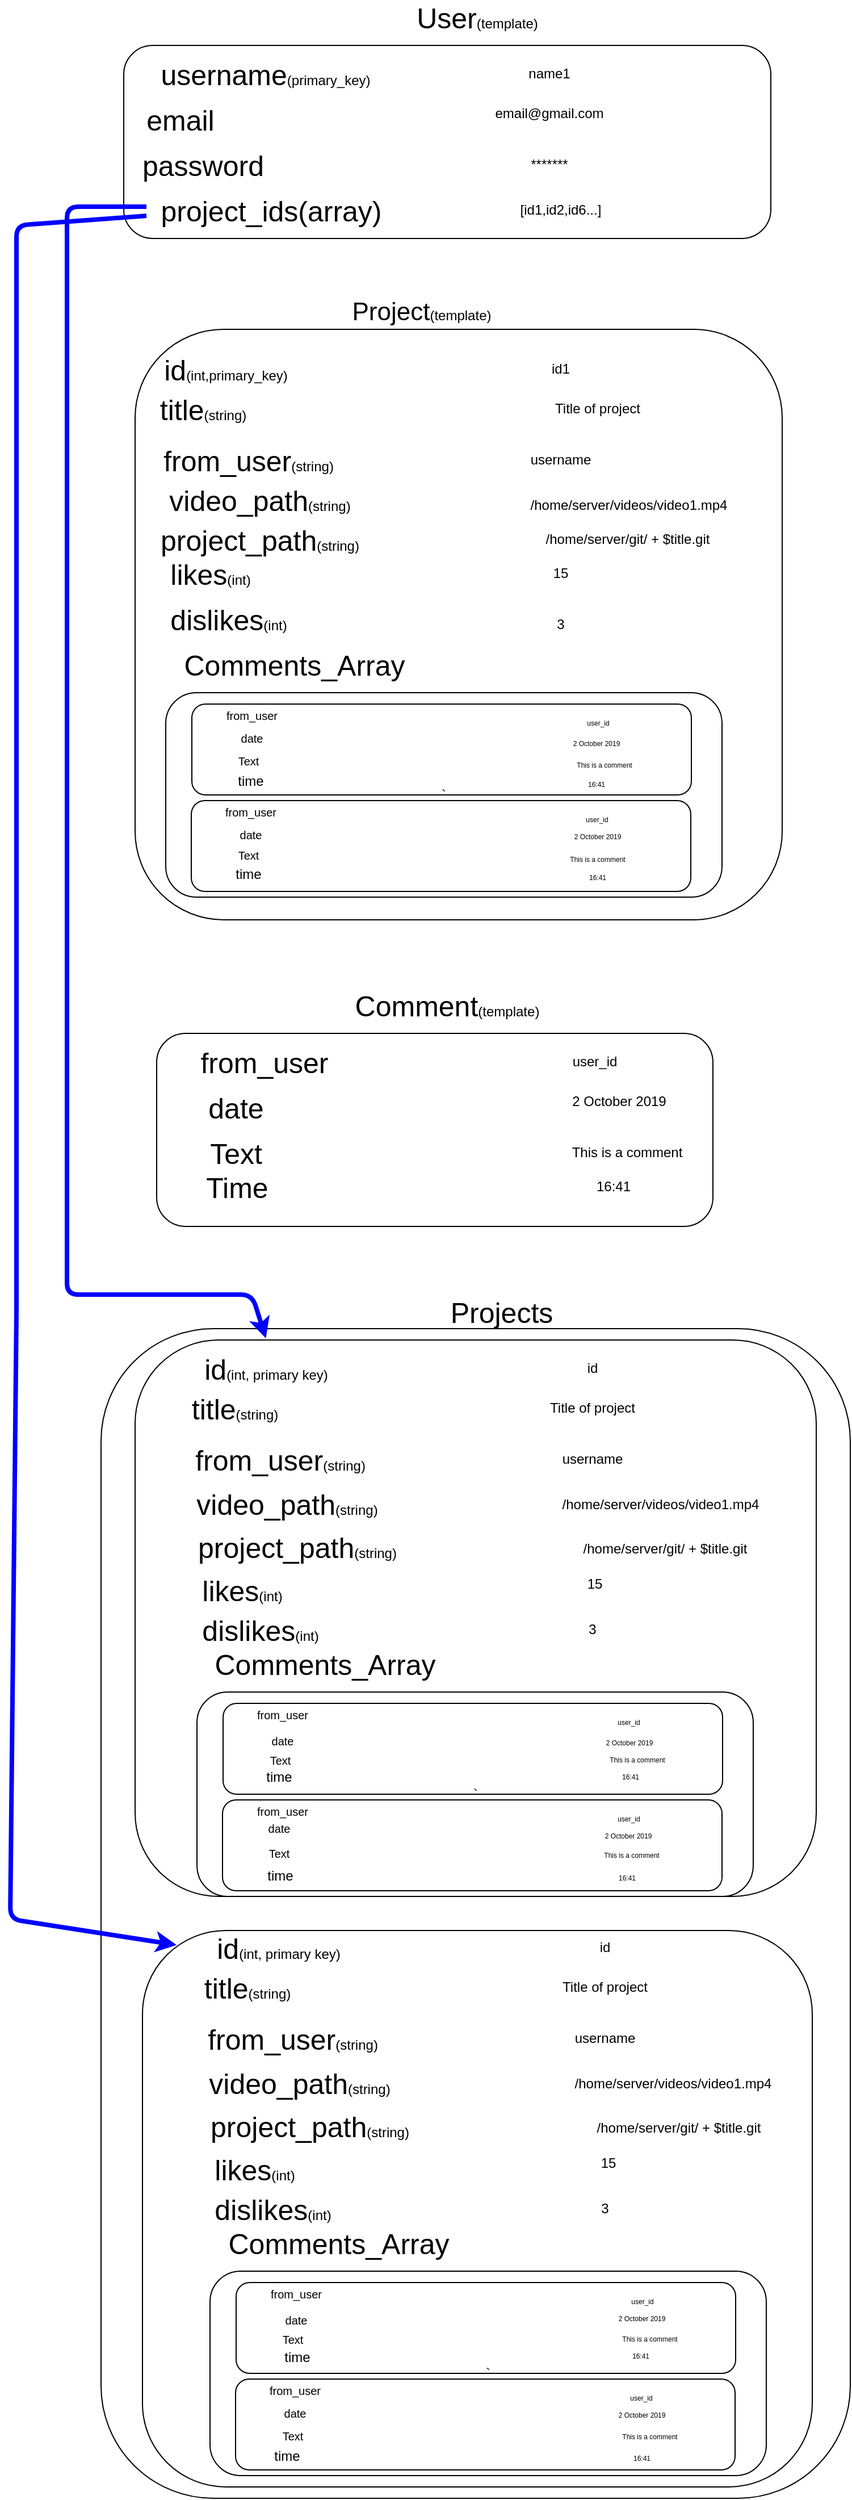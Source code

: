 <mxfile version="12.3.8" type="device" pages="1"><diagram id="bDGPlXlw2VGNP0Th6LXM" name="Page-1"><mxGraphModel dx="3220" dy="1287" grid="1" gridSize="10" guides="1" tooltips="1" connect="1" arrows="1" fold="1" page="1" pageScale="1" pageWidth="850" pageHeight="1100" math="0" shadow="0"><root><mxCell id="0"/><mxCell id="1" parent="0"/><mxCell id="iResX6bWfWfFYFpX5Amb-1" value="" style="rounded=1;whiteSpace=wrap;html=1;fillColor=none;" vertex="1" parent="1"><mxGeometry x="30" y="100" width="570" height="170" as="geometry"/></mxCell><mxCell id="iResX6bWfWfFYFpX5Amb-2" value="&lt;font style=&quot;font-size: 25px&quot;&gt;User&lt;/font&gt;(template)" style="text;html=1;strokeColor=none;fillColor=none;align=center;verticalAlign=middle;whiteSpace=wrap;rounded=0;" vertex="1" parent="1"><mxGeometry x="264" y="60" width="155" height="30" as="geometry"/></mxCell><mxCell id="iResX6bWfWfFYFpX5Amb-3" value="&lt;font style=&quot;font-size: 25px&quot;&gt;username&lt;/font&gt;(primary_key)" style="text;html=1;strokeColor=none;fillColor=none;align=center;verticalAlign=middle;whiteSpace=wrap;rounded=0;" vertex="1" parent="1"><mxGeometry x="50" y="110" width="210" height="30" as="geometry"/></mxCell><mxCell id="iResX6bWfWfFYFpX5Amb-4" value="&lt;font style=&quot;font-size: 25px&quot;&gt;email&lt;/font&gt;" style="text;html=1;strokeColor=none;fillColor=none;align=center;verticalAlign=middle;whiteSpace=wrap;rounded=0;" vertex="1" parent="1"><mxGeometry x="40" y="150" width="80" height="30" as="geometry"/></mxCell><mxCell id="iResX6bWfWfFYFpX5Amb-5" value="&lt;font style=&quot;font-size: 25px&quot;&gt;password&lt;/font&gt;" style="text;html=1;strokeColor=none;fillColor=none;align=center;verticalAlign=middle;whiteSpace=wrap;rounded=0;" vertex="1" parent="1"><mxGeometry x="40" y="190" width="120" height="30" as="geometry"/></mxCell><mxCell id="iResX6bWfWfFYFpX5Amb-7" value="name1" style="text;html=1;strokeColor=none;fillColor=none;align=center;verticalAlign=middle;whiteSpace=wrap;rounded=0;" vertex="1" parent="1"><mxGeometry x="365" y="110" width="80" height="30" as="geometry"/></mxCell><mxCell id="iResX6bWfWfFYFpX5Amb-8" value="email@gmail.com" style="text;html=1;strokeColor=none;fillColor=none;align=center;verticalAlign=middle;whiteSpace=wrap;rounded=0;" vertex="1" parent="1"><mxGeometry x="365" y="145" width="80" height="30" as="geometry"/></mxCell><mxCell id="iResX6bWfWfFYFpX5Amb-9" value="*******" style="text;html=1;strokeColor=none;fillColor=none;align=center;verticalAlign=middle;whiteSpace=wrap;rounded=0;" vertex="1" parent="1"><mxGeometry x="365" y="190" width="80" height="30" as="geometry"/></mxCell><mxCell id="iResX6bWfWfFYFpX5Amb-16" value="" style="rounded=1;whiteSpace=wrap;html=1;fillColor=none;" vertex="1" parent="1"><mxGeometry x="40" y="350" width="570" height="520" as="geometry"/></mxCell><mxCell id="iResX6bWfWfFYFpX5Amb-17" value="&lt;div&gt;&lt;font style=&quot;font-size: 22px&quot;&gt;&lt;font style=&quot;font-size: 22px&quot;&gt;Project&lt;/font&gt;&lt;/font&gt;(template)&lt;/div&gt;" style="text;html=1;strokeColor=none;fillColor=none;align=center;verticalAlign=middle;whiteSpace=wrap;rounded=0;" vertex="1" parent="1"><mxGeometry x="210" y="320" width="165" height="30" as="geometry"/></mxCell><mxCell id="iResX6bWfWfFYFpX5Amb-18" value="&lt;font style=&quot;font-size: 25px&quot;&gt;id&lt;/font&gt;(int,primary_key)" style="text;html=1;strokeColor=none;fillColor=none;align=center;verticalAlign=middle;whiteSpace=wrap;rounded=0;" vertex="1" parent="1"><mxGeometry x="80" y="370" width="80" height="30" as="geometry"/></mxCell><mxCell id="iResX6bWfWfFYFpX5Amb-19" value="&lt;font style=&quot;font-size: 25px&quot;&gt;title&lt;/font&gt;(string)" style="text;html=1;strokeColor=none;fillColor=none;align=center;verticalAlign=middle;whiteSpace=wrap;rounded=0;" vertex="1" parent="1"><mxGeometry x="60" y="405" width="80" height="30" as="geometry"/></mxCell><mxCell id="iResX6bWfWfFYFpX5Amb-20" value="&lt;font style=&quot;font-size: 25px&quot;&gt;from_user&lt;/font&gt;(string)" style="text;html=1;strokeColor=none;fillColor=none;align=center;verticalAlign=middle;whiteSpace=wrap;rounded=0;" vertex="1" parent="1"><mxGeometry x="100" y="450" width="80" height="30" as="geometry"/></mxCell><mxCell id="iResX6bWfWfFYFpX5Amb-21" value="id1" style="text;html=1;strokeColor=none;fillColor=none;align=center;verticalAlign=middle;whiteSpace=wrap;rounded=0;" vertex="1" parent="1"><mxGeometry x="375" y="370" width="80" height="30" as="geometry"/></mxCell><mxCell id="iResX6bWfWfFYFpX5Amb-22" value="Title of project" style="text;html=1;strokeColor=none;fillColor=none;align=center;verticalAlign=middle;whiteSpace=wrap;rounded=0;" vertex="1" parent="1"><mxGeometry x="375" y="405" width="145" height="30" as="geometry"/></mxCell><mxCell id="iResX6bWfWfFYFpX5Amb-23" value="username" style="text;html=1;strokeColor=none;fillColor=none;align=center;verticalAlign=middle;whiteSpace=wrap;rounded=0;" vertex="1" parent="1"><mxGeometry x="375" y="450" width="80" height="30" as="geometry"/></mxCell><mxCell id="iResX6bWfWfFYFpX5Amb-24" value="&lt;font style=&quot;font-size: 25px&quot;&gt;project_ids(array)&lt;/font&gt;" style="text;html=1;strokeColor=none;fillColor=none;align=center;verticalAlign=middle;whiteSpace=wrap;rounded=0;" vertex="1" parent="1"><mxGeometry x="120" y="230" width="80" height="30" as="geometry"/></mxCell><mxCell id="iResX6bWfWfFYFpX5Amb-25" value="[id1,id2,id6...]" style="text;html=1;strokeColor=none;fillColor=none;align=center;verticalAlign=middle;whiteSpace=wrap;rounded=0;" vertex="1" parent="1"><mxGeometry x="375" y="230" width="80" height="30" as="geometry"/></mxCell><mxCell id="iResX6bWfWfFYFpX5Amb-28" value="&lt;font style=&quot;font-size: 25px&quot;&gt;video_path&lt;/font&gt;(string)" style="text;html=1;strokeColor=none;fillColor=none;align=center;verticalAlign=middle;whiteSpace=wrap;rounded=0;" vertex="1" parent="1"><mxGeometry x="50" y="485" width="200" height="30" as="geometry"/></mxCell><mxCell id="iResX6bWfWfFYFpX5Amb-29" value="/home/server/videos/video1.mp4" style="text;html=1;strokeColor=none;fillColor=none;align=center;verticalAlign=middle;whiteSpace=wrap;rounded=0;" vertex="1" parent="1"><mxGeometry x="360" y="490" width="230" height="30" as="geometry"/></mxCell><mxCell id="iResX6bWfWfFYFpX5Amb-30" value="&lt;font style=&quot;font-size: 25px&quot;&gt;likes&lt;/font&gt;(int)" style="text;html=1;strokeColor=none;fillColor=none;align=center;verticalAlign=middle;whiteSpace=wrap;rounded=0;" vertex="1" parent="1"><mxGeometry x="60" y="550" width="93" height="30" as="geometry"/></mxCell><mxCell id="iResX6bWfWfFYFpX5Amb-31" value="&lt;font style=&quot;font-size: 25px&quot;&gt;dislikes&lt;/font&gt;(int)" style="text;html=1;strokeColor=none;fillColor=none;align=center;verticalAlign=middle;whiteSpace=wrap;rounded=0;" vertex="1" parent="1"><mxGeometry x="60" y="590" width="125" height="30" as="geometry"/></mxCell><mxCell id="iResX6bWfWfFYFpX5Amb-32" value="15" style="text;html=1;strokeColor=none;fillColor=none;align=center;verticalAlign=middle;whiteSpace=wrap;rounded=0;" vertex="1" parent="1"><mxGeometry x="375" y="550" width="80" height="30" as="geometry"/></mxCell><mxCell id="iResX6bWfWfFYFpX5Amb-33" value="3" style="text;html=1;strokeColor=none;fillColor=none;align=center;verticalAlign=middle;whiteSpace=wrap;rounded=0;" vertex="1" parent="1"><mxGeometry x="375" y="595" width="80" height="30" as="geometry"/></mxCell><mxCell id="iResX6bWfWfFYFpX5Amb-34" value="" style="rounded=1;whiteSpace=wrap;html=1;fillColor=none;" vertex="1" parent="1"><mxGeometry x="59" y="970" width="490" height="170" as="geometry"/></mxCell><mxCell id="iResX6bWfWfFYFpX5Amb-35" value="&lt;font style=&quot;font-size: 25px&quot;&gt;Comment&lt;/font&gt;(template)" style="text;html=1;strokeColor=none;fillColor=none;align=center;verticalAlign=middle;whiteSpace=wrap;rounded=0;" vertex="1" parent="1"><mxGeometry x="251" y="930" width="128" height="30" as="geometry"/></mxCell><mxCell id="iResX6bWfWfFYFpX5Amb-36" value="&lt;font style=&quot;font-size: 25px&quot;&gt;from_user&lt;/font&gt;" style="text;html=1;strokeColor=none;fillColor=none;align=center;verticalAlign=middle;whiteSpace=wrap;rounded=0;" vertex="1" parent="1"><mxGeometry x="48.5" y="980" width="210" height="30" as="geometry"/></mxCell><mxCell id="iResX6bWfWfFYFpX5Amb-37" value="&lt;font style=&quot;font-size: 25px&quot;&gt;date&lt;/font&gt;" style="text;html=1;strokeColor=none;fillColor=none;align=center;verticalAlign=middle;whiteSpace=wrap;rounded=0;" vertex="1" parent="1"><mxGeometry x="88.5" y="1020" width="80" height="30" as="geometry"/></mxCell><mxCell id="iResX6bWfWfFYFpX5Amb-39" value="user_id" style="text;html=1;strokeColor=none;fillColor=none;align=center;verticalAlign=middle;whiteSpace=wrap;rounded=0;" vertex="1" parent="1"><mxGeometry x="405" y="980" width="80" height="30" as="geometry"/></mxCell><mxCell id="iResX6bWfWfFYFpX5Amb-40" value="2 October 2019" style="text;html=1;strokeColor=none;fillColor=none;align=center;verticalAlign=middle;whiteSpace=wrap;rounded=0;" vertex="1" parent="1"><mxGeometry x="393.5" y="1015" width="145" height="30" as="geometry"/></mxCell><mxCell id="iResX6bWfWfFYFpX5Amb-41" value="This is a comment" style="text;html=1;strokeColor=none;fillColor=none;align=center;verticalAlign=middle;whiteSpace=wrap;rounded=0;" vertex="1" parent="1"><mxGeometry x="371" y="1060" width="205" height="30" as="geometry"/></mxCell><mxCell id="iResX6bWfWfFYFpX5Amb-42" value="&lt;font style=&quot;font-size: 25px&quot;&gt;Text&lt;/font&gt;" style="text;html=1;strokeColor=none;fillColor=none;align=center;verticalAlign=middle;whiteSpace=wrap;rounded=0;" vertex="1" parent="1"><mxGeometry x="88.5" y="1060" width="80" height="30" as="geometry"/></mxCell><mxCell id="iResX6bWfWfFYFpX5Amb-44" value="`" style="rounded=1;whiteSpace=wrap;html=1;fillColor=none;" vertex="1" parent="1"><mxGeometry x="67" y="670" width="490" height="180" as="geometry"/></mxCell><mxCell id="iResX6bWfWfFYFpX5Amb-45" value="&lt;font style=&quot;font-size: 25px&quot;&gt;Comments_Array&lt;/font&gt;" style="text;html=1;strokeColor=none;fillColor=none;align=center;verticalAlign=middle;whiteSpace=wrap;rounded=0;" vertex="1" parent="1"><mxGeometry x="57.5" y="630" width="245" height="30" as="geometry"/></mxCell><mxCell id="iResX6bWfWfFYFpX5Amb-57" value="" style="rounded=1;whiteSpace=wrap;html=1;fillColor=none;" vertex="1" parent="1"><mxGeometry x="90" y="680" width="440" height="80" as="geometry"/></mxCell><mxCell id="iResX6bWfWfFYFpX5Amb-59" value="&lt;font style=&quot;font-size: 10px&quot;&gt;from_user&lt;/font&gt;" style="text;html=1;strokeColor=none;fillColor=none;align=center;verticalAlign=middle;whiteSpace=wrap;rounded=0;" vertex="1" parent="1"><mxGeometry x="73.5" y="675" width="138" height="30" as="geometry"/></mxCell><mxCell id="iResX6bWfWfFYFpX5Amb-60" value="&lt;font style=&quot;font-size: 10px&quot;&gt;date&lt;/font&gt;" style="text;html=1;strokeColor=none;fillColor=none;align=center;verticalAlign=middle;whiteSpace=wrap;rounded=0;" vertex="1" parent="1"><mxGeometry x="103" y="700" width="80" height="20" as="geometry"/></mxCell><mxCell id="iResX6bWfWfFYFpX5Amb-61" value="&lt;font style=&quot;font-size: 6px&quot;&gt;user_id&lt;/font&gt;" style="text;html=1;strokeColor=none;fillColor=none;align=center;verticalAlign=middle;whiteSpace=wrap;rounded=0;" vertex="1" parent="1"><mxGeometry x="407.5" y="680" width="80" height="30" as="geometry"/></mxCell><mxCell id="iResX6bWfWfFYFpX5Amb-62" value="&lt;font style=&quot;font-size: 6px&quot;&gt;2 October 2019&lt;/font&gt;" style="text;html=1;strokeColor=none;fillColor=none;align=center;verticalAlign=middle;whiteSpace=wrap;rounded=0;" vertex="1" parent="1"><mxGeometry x="373.5" y="705" width="145" height="15" as="geometry"/></mxCell><mxCell id="iResX6bWfWfFYFpX5Amb-63" value="&lt;font style=&quot;font-size: 6px&quot;&gt;This is a comment&lt;/font&gt;" style="text;html=1;strokeColor=none;fillColor=none;align=center;verticalAlign=middle;whiteSpace=wrap;rounded=0;" vertex="1" parent="1"><mxGeometry x="351" y="726.5" width="205" height="10" as="geometry"/></mxCell><mxCell id="iResX6bWfWfFYFpX5Amb-64" value="&lt;font style=&quot;font-size: 10px&quot;&gt;Text&lt;/font&gt;" style="text;html=1;strokeColor=none;fillColor=none;align=center;verticalAlign=middle;whiteSpace=wrap;rounded=0;" vertex="1" parent="1"><mxGeometry x="100" y="725" width="80" height="10" as="geometry"/></mxCell><mxCell id="iResX6bWfWfFYFpX5Amb-65" value="" style="rounded=1;whiteSpace=wrap;html=1;fillColor=none;" vertex="1" parent="1"><mxGeometry x="89.5" y="765" width="440" height="80" as="geometry"/></mxCell><mxCell id="iResX6bWfWfFYFpX5Amb-66" value="&lt;font style=&quot;font-size: 10px&quot;&gt;from_user&lt;/font&gt;" style="text;html=1;strokeColor=none;fillColor=none;align=center;verticalAlign=middle;whiteSpace=wrap;rounded=0;" vertex="1" parent="1"><mxGeometry x="73" y="760" width="138" height="30" as="geometry"/></mxCell><mxCell id="iResX6bWfWfFYFpX5Amb-67" value="&lt;font style=&quot;font-size: 10px&quot;&gt;date&lt;/font&gt;" style="text;html=1;strokeColor=none;fillColor=none;align=center;verticalAlign=middle;whiteSpace=wrap;rounded=0;" vertex="1" parent="1"><mxGeometry x="102" y="780" width="80" height="30" as="geometry"/></mxCell><mxCell id="iResX6bWfWfFYFpX5Amb-68" value="&lt;font style=&quot;font-size: 6px&quot;&gt;user_id&lt;/font&gt;" style="text;html=1;strokeColor=none;fillColor=none;align=center;verticalAlign=middle;whiteSpace=wrap;rounded=0;" vertex="1" parent="1"><mxGeometry x="407" y="765" width="80" height="30" as="geometry"/></mxCell><mxCell id="iResX6bWfWfFYFpX5Amb-69" value="&lt;font style=&quot;font-size: 6px&quot;&gt;2 October 2019&lt;/font&gt;" style="text;html=1;strokeColor=none;fillColor=none;align=center;verticalAlign=middle;whiteSpace=wrap;rounded=0;" vertex="1" parent="1"><mxGeometry x="375" y="785" width="145" height="20" as="geometry"/></mxCell><mxCell id="iResX6bWfWfFYFpX5Amb-70" value="&lt;font style=&quot;font-size: 6px&quot;&gt;This is a comment&lt;/font&gt;" style="text;html=1;strokeColor=none;fillColor=none;align=center;verticalAlign=middle;whiteSpace=wrap;rounded=0;" vertex="1" parent="1"><mxGeometry x="345" y="810" width="205" height="10" as="geometry"/></mxCell><mxCell id="iResX6bWfWfFYFpX5Amb-71" value="&lt;font style=&quot;font-size: 10px&quot;&gt;Text&lt;/font&gt;" style="text;html=1;strokeColor=none;fillColor=none;align=center;verticalAlign=middle;whiteSpace=wrap;rounded=0;" vertex="1" parent="1"><mxGeometry x="100" y="802.5" width="80" height="20" as="geometry"/></mxCell><mxCell id="iResX6bWfWfFYFpX5Amb-72" value="" style="rounded=1;whiteSpace=wrap;html=1;fillColor=none;" vertex="1" parent="1"><mxGeometry x="10" y="1230" width="660" height="1030" as="geometry"/></mxCell><mxCell id="iResX6bWfWfFYFpX5Amb-73" value="&lt;font style=&quot;font-size: 25px&quot;&gt;Projects&lt;/font&gt;" style="text;html=1;strokeColor=none;fillColor=none;align=center;verticalAlign=middle;whiteSpace=wrap;rounded=0;" vertex="1" parent="1"><mxGeometry x="322.5" y="1200" width="80" height="30" as="geometry"/></mxCell><mxCell id="iResX6bWfWfFYFpX5Amb-75" value="&lt;font style=&quot;font-size: 25px&quot;&gt;title&lt;/font&gt;(string)" style="text;html=1;strokeColor=none;fillColor=none;align=center;verticalAlign=middle;whiteSpace=wrap;rounded=0;" vertex="1" parent="1"><mxGeometry x="87.5" y="1285" width="80" height="30" as="geometry"/></mxCell><mxCell id="iResX6bWfWfFYFpX5Amb-76" value="&lt;font style=&quot;font-size: 25px&quot;&gt;from_user&lt;/font&gt;(string)" style="text;html=1;strokeColor=none;fillColor=none;align=center;verticalAlign=middle;whiteSpace=wrap;rounded=0;" vertex="1" parent="1"><mxGeometry x="127.5" y="1330" width="80" height="30" as="geometry"/></mxCell><mxCell id="iResX6bWfWfFYFpX5Amb-78" value="Title of project" style="text;html=1;strokeColor=none;fillColor=none;align=center;verticalAlign=middle;whiteSpace=wrap;rounded=0;" vertex="1" parent="1"><mxGeometry x="402.5" y="1285" width="80" height="30" as="geometry"/></mxCell><mxCell id="iResX6bWfWfFYFpX5Amb-79" value="username" style="text;html=1;strokeColor=none;fillColor=none;align=center;verticalAlign=middle;whiteSpace=wrap;rounded=0;" vertex="1" parent="1"><mxGeometry x="402.5" y="1330" width="80" height="30" as="geometry"/></mxCell><mxCell id="iResX6bWfWfFYFpX5Amb-80" value="&lt;font style=&quot;font-size: 25px&quot;&gt;video_path&lt;/font&gt;(string)" style="text;html=1;strokeColor=none;fillColor=none;align=center;verticalAlign=middle;whiteSpace=wrap;rounded=0;" vertex="1" parent="1"><mxGeometry x="73.5" y="1368.5" width="200" height="30" as="geometry"/></mxCell><mxCell id="iResX6bWfWfFYFpX5Amb-81" value="/home/server/videos/video1.mp4" style="text;html=1;strokeColor=none;fillColor=none;align=center;verticalAlign=middle;whiteSpace=wrap;rounded=0;" vertex="1" parent="1"><mxGeometry x="387.5" y="1370" width="230" height="30" as="geometry"/></mxCell><mxCell id="iResX6bWfWfFYFpX5Amb-82" value="&lt;font style=&quot;font-size: 25px&quot;&gt;likes&lt;/font&gt;(int)" style="text;html=1;strokeColor=none;fillColor=none;align=center;verticalAlign=middle;whiteSpace=wrap;rounded=0;" vertex="1" parent="1"><mxGeometry x="87.5" y="1444.5" width="93" height="30" as="geometry"/></mxCell><mxCell id="iResX6bWfWfFYFpX5Amb-83" value="&lt;font style=&quot;font-size: 25px&quot;&gt;dislikes&lt;/font&gt;(int)" style="text;html=1;strokeColor=none;fillColor=none;align=center;verticalAlign=middle;whiteSpace=wrap;rounded=0;" vertex="1" parent="1"><mxGeometry x="87.5" y="1480" width="125" height="30" as="geometry"/></mxCell><mxCell id="iResX6bWfWfFYFpX5Amb-84" value="15" style="text;html=1;strokeColor=none;fillColor=none;align=center;verticalAlign=middle;whiteSpace=wrap;rounded=0;" vertex="1" parent="1"><mxGeometry x="405" y="1440" width="80" height="30" as="geometry"/></mxCell><mxCell id="iResX6bWfWfFYFpX5Amb-85" value="3" style="text;html=1;strokeColor=none;fillColor=none;align=center;verticalAlign=middle;whiteSpace=wrap;rounded=0;" vertex="1" parent="1"><mxGeometry x="402.5" y="1480" width="80" height="30" as="geometry"/></mxCell><mxCell id="iResX6bWfWfFYFpX5Amb-86" value="`" style="rounded=1;whiteSpace=wrap;html=1;fillColor=none;" vertex="1" parent="1"><mxGeometry x="94.5" y="1550" width="490" height="180" as="geometry"/></mxCell><mxCell id="iResX6bWfWfFYFpX5Amb-87" value="&lt;font style=&quot;font-size: 25px&quot;&gt;Comments_Array&lt;/font&gt;" style="text;html=1;strokeColor=none;fillColor=none;align=center;verticalAlign=middle;whiteSpace=wrap;rounded=0;" vertex="1" parent="1"><mxGeometry x="85" y="1510" width="245" height="30" as="geometry"/></mxCell><mxCell id="iResX6bWfWfFYFpX5Amb-88" value="" style="rounded=1;whiteSpace=wrap;html=1;fillColor=none;" vertex="1" parent="1"><mxGeometry x="117.5" y="1560" width="440" height="80" as="geometry"/></mxCell><mxCell id="iResX6bWfWfFYFpX5Amb-89" value="&lt;font style=&quot;font-size: 10px&quot;&gt;from_user&lt;/font&gt;" style="text;html=1;strokeColor=none;fillColor=none;align=center;verticalAlign=middle;whiteSpace=wrap;rounded=0;" vertex="1" parent="1"><mxGeometry x="101" y="1555" width="138" height="30" as="geometry"/></mxCell><mxCell id="iResX6bWfWfFYFpX5Amb-90" value="&lt;font style=&quot;font-size: 10px&quot;&gt;date&lt;/font&gt;" style="text;html=1;strokeColor=none;fillColor=none;align=center;verticalAlign=middle;whiteSpace=wrap;rounded=0;" vertex="1" parent="1"><mxGeometry x="130" y="1585" width="80" height="15" as="geometry"/></mxCell><mxCell id="iResX6bWfWfFYFpX5Amb-91" value="&lt;font style=&quot;font-size: 6px&quot;&gt;user_id&lt;/font&gt;" style="text;html=1;strokeColor=none;fillColor=none;align=center;verticalAlign=middle;whiteSpace=wrap;rounded=0;" vertex="1" parent="1"><mxGeometry x="435" y="1560" width="80" height="30" as="geometry"/></mxCell><mxCell id="iResX6bWfWfFYFpX5Amb-92" value="&lt;font style=&quot;font-size: 6px&quot;&gt;2 October 2019&lt;/font&gt;" style="text;html=1;strokeColor=none;fillColor=none;align=center;verticalAlign=middle;whiteSpace=wrap;rounded=0;" vertex="1" parent="1"><mxGeometry x="402.5" y="1577.5" width="145" height="30" as="geometry"/></mxCell><mxCell id="iResX6bWfWfFYFpX5Amb-93" value="&lt;font style=&quot;font-size: 6px&quot;&gt;This is a comment&lt;/font&gt;" style="text;html=1;strokeColor=none;fillColor=none;align=center;verticalAlign=middle;whiteSpace=wrap;rounded=0;" vertex="1" parent="1"><mxGeometry x="380" y="1592.5" width="205" height="30" as="geometry"/></mxCell><mxCell id="iResX6bWfWfFYFpX5Amb-94" value="&lt;font style=&quot;font-size: 10px&quot;&gt;Text&lt;/font&gt;" style="text;html=1;strokeColor=none;fillColor=none;align=center;verticalAlign=middle;whiteSpace=wrap;rounded=0;" vertex="1" parent="1"><mxGeometry x="127.5" y="1605" width="80" height="10" as="geometry"/></mxCell><mxCell id="iResX6bWfWfFYFpX5Amb-95" value="" style="rounded=1;whiteSpace=wrap;html=1;fillColor=none;" vertex="1" parent="1"><mxGeometry x="117" y="1645" width="440" height="80" as="geometry"/></mxCell><mxCell id="iResX6bWfWfFYFpX5Amb-96" value="&lt;font style=&quot;font-size: 10px&quot;&gt;from_user&lt;/font&gt;" style="text;html=1;strokeColor=none;fillColor=none;align=center;verticalAlign=middle;whiteSpace=wrap;rounded=0;" vertex="1" parent="1"><mxGeometry x="100.5" y="1640" width="138" height="30" as="geometry"/></mxCell><mxCell id="iResX6bWfWfFYFpX5Amb-97" value="&lt;font style=&quot;font-size: 10px&quot;&gt;date&lt;/font&gt;" style="text;html=1;strokeColor=none;fillColor=none;align=center;verticalAlign=middle;whiteSpace=wrap;rounded=0;" vertex="1" parent="1"><mxGeometry x="126.5" y="1660" width="80" height="20" as="geometry"/></mxCell><mxCell id="iResX6bWfWfFYFpX5Amb-98" value="&lt;font style=&quot;font-size: 6px&quot;&gt;user_id&lt;/font&gt;" style="text;html=1;strokeColor=none;fillColor=none;align=center;verticalAlign=middle;whiteSpace=wrap;rounded=0;" vertex="1" parent="1"><mxGeometry x="434.5" y="1645" width="80" height="30" as="geometry"/></mxCell><mxCell id="iResX6bWfWfFYFpX5Amb-99" value="&lt;font style=&quot;font-size: 6px&quot;&gt;2 October 2019&lt;/font&gt;" style="text;html=1;strokeColor=none;fillColor=none;align=center;verticalAlign=middle;whiteSpace=wrap;rounded=0;" vertex="1" parent="1"><mxGeometry x="402" y="1660" width="145" height="30" as="geometry"/></mxCell><mxCell id="iResX6bWfWfFYFpX5Amb-100" value="&lt;font style=&quot;font-size: 6px&quot;&gt;This is a comment&lt;/font&gt;" style="text;html=1;strokeColor=none;fillColor=none;align=center;verticalAlign=middle;whiteSpace=wrap;rounded=0;" vertex="1" parent="1"><mxGeometry x="375" y="1677" width="205" height="30" as="geometry"/></mxCell><mxCell id="iResX6bWfWfFYFpX5Amb-101" value="&lt;font style=&quot;font-size: 10px&quot;&gt;Text&lt;/font&gt;" style="text;html=1;strokeColor=none;fillColor=none;align=center;verticalAlign=middle;whiteSpace=wrap;rounded=0;" vertex="1" parent="1"><mxGeometry x="126.5" y="1684.5" width="80" height="15" as="geometry"/></mxCell><mxCell id="iResX6bWfWfFYFpX5Amb-102" value="&lt;font style=&quot;font-size: 25px&quot;&gt;id&lt;/font&gt;(int, primary key)" style="text;html=1;strokeColor=none;fillColor=none;align=center;verticalAlign=middle;whiteSpace=wrap;rounded=0;" vertex="1" parent="1"><mxGeometry x="68.5" y="1250" width="173" height="30" as="geometry"/></mxCell><mxCell id="iResX6bWfWfFYFpX5Amb-103" value="id" style="text;html=1;strokeColor=none;fillColor=none;align=center;verticalAlign=middle;whiteSpace=wrap;rounded=0;" vertex="1" parent="1"><mxGeometry x="402.5" y="1250" width="80" height="30" as="geometry"/></mxCell><mxCell id="iResX6bWfWfFYFpX5Amb-104" value="&lt;font style=&quot;font-size: 25px&quot;&gt;project_path&lt;/font&gt;(string)" style="text;html=1;strokeColor=none;fillColor=none;align=center;verticalAlign=middle;whiteSpace=wrap;rounded=0;" vertex="1" parent="1"><mxGeometry x="50" y="520" width="200" height="30" as="geometry"/></mxCell><mxCell id="iResX6bWfWfFYFpX5Amb-105" value="/home/server/git/ + $title.git" style="text;html=1;strokeColor=none;fillColor=none;align=center;verticalAlign=middle;whiteSpace=wrap;rounded=0;" vertex="1" parent="1"><mxGeometry x="358.5" y="520" width="230" height="30" as="geometry"/></mxCell><mxCell id="iResX6bWfWfFYFpX5Amb-106" value="&lt;font style=&quot;font-size: 25px&quot;&gt;project_path&lt;/font&gt;(string)" style="text;html=1;strokeColor=none;fillColor=none;align=center;verticalAlign=middle;whiteSpace=wrap;rounded=0;" vertex="1" parent="1"><mxGeometry x="82.5" y="1407" width="200" height="30" as="geometry"/></mxCell><mxCell id="iResX6bWfWfFYFpX5Amb-107" value="/home/server/git/ + $title.git" style="text;html=1;strokeColor=none;fillColor=none;align=center;verticalAlign=middle;whiteSpace=wrap;rounded=0;" vertex="1" parent="1"><mxGeometry x="392" y="1409" width="230" height="30" as="geometry"/></mxCell><mxCell id="iResX6bWfWfFYFpX5Amb-110" value="" style="rounded=1;whiteSpace=wrap;html=1;fillColor=none;" vertex="1" parent="1"><mxGeometry x="40" y="1240" width="600" height="490" as="geometry"/></mxCell><mxCell id="iResX6bWfWfFYFpX5Amb-111" value="&lt;font style=&quot;font-size: 25px&quot;&gt;title&lt;/font&gt;(string)" style="text;html=1;strokeColor=none;fillColor=none;align=center;verticalAlign=middle;whiteSpace=wrap;rounded=0;" vertex="1" parent="1"><mxGeometry x="99" y="1795" width="80" height="30" as="geometry"/></mxCell><mxCell id="iResX6bWfWfFYFpX5Amb-112" value="&lt;font style=&quot;font-size: 25px&quot;&gt;from_user&lt;/font&gt;(string)" style="text;html=1;strokeColor=none;fillColor=none;align=center;verticalAlign=middle;whiteSpace=wrap;rounded=0;" vertex="1" parent="1"><mxGeometry x="139" y="1840" width="80" height="30" as="geometry"/></mxCell><mxCell id="iResX6bWfWfFYFpX5Amb-113" value="Title of project" style="text;html=1;strokeColor=none;fillColor=none;align=center;verticalAlign=middle;whiteSpace=wrap;rounded=0;" vertex="1" parent="1"><mxGeometry x="414" y="1795" width="80" height="30" as="geometry"/></mxCell><mxCell id="iResX6bWfWfFYFpX5Amb-114" value="username" style="text;html=1;strokeColor=none;fillColor=none;align=center;verticalAlign=middle;whiteSpace=wrap;rounded=0;" vertex="1" parent="1"><mxGeometry x="414" y="1840" width="80" height="30" as="geometry"/></mxCell><mxCell id="iResX6bWfWfFYFpX5Amb-115" value="&lt;font style=&quot;font-size: 25px&quot;&gt;video_path&lt;/font&gt;(string)" style="text;html=1;strokeColor=none;fillColor=none;align=center;verticalAlign=middle;whiteSpace=wrap;rounded=0;" vertex="1" parent="1"><mxGeometry x="85" y="1878.5" width="200" height="30" as="geometry"/></mxCell><mxCell id="iResX6bWfWfFYFpX5Amb-116" value="/home/server/videos/video1.mp4" style="text;html=1;strokeColor=none;fillColor=none;align=center;verticalAlign=middle;whiteSpace=wrap;rounded=0;" vertex="1" parent="1"><mxGeometry x="399" y="1880" width="230" height="30" as="geometry"/></mxCell><mxCell id="iResX6bWfWfFYFpX5Amb-117" value="&lt;font style=&quot;font-size: 25px&quot;&gt;likes&lt;/font&gt;(int)" style="text;html=1;strokeColor=none;fillColor=none;align=center;verticalAlign=middle;whiteSpace=wrap;rounded=0;" vertex="1" parent="1"><mxGeometry x="99" y="1954.5" width="93" height="30" as="geometry"/></mxCell><mxCell id="iResX6bWfWfFYFpX5Amb-118" value="&lt;font style=&quot;font-size: 25px&quot;&gt;dislikes&lt;/font&gt;(int)" style="text;html=1;strokeColor=none;fillColor=none;align=center;verticalAlign=middle;whiteSpace=wrap;rounded=0;" vertex="1" parent="1"><mxGeometry x="99" y="1990" width="125" height="30" as="geometry"/></mxCell><mxCell id="iResX6bWfWfFYFpX5Amb-119" value="15" style="text;html=1;strokeColor=none;fillColor=none;align=center;verticalAlign=middle;whiteSpace=wrap;rounded=0;" vertex="1" parent="1"><mxGeometry x="416.5" y="1950" width="80" height="30" as="geometry"/></mxCell><mxCell id="iResX6bWfWfFYFpX5Amb-120" value="3" style="text;html=1;strokeColor=none;fillColor=none;align=center;verticalAlign=middle;whiteSpace=wrap;rounded=0;" vertex="1" parent="1"><mxGeometry x="414" y="1990" width="80" height="30" as="geometry"/></mxCell><mxCell id="iResX6bWfWfFYFpX5Amb-121" value="`" style="rounded=1;whiteSpace=wrap;html=1;fillColor=none;" vertex="1" parent="1"><mxGeometry x="106" y="2060" width="490" height="180" as="geometry"/></mxCell><mxCell id="iResX6bWfWfFYFpX5Amb-122" value="&lt;font style=&quot;font-size: 25px&quot;&gt;Comments_Array&lt;/font&gt;" style="text;html=1;strokeColor=none;fillColor=none;align=center;verticalAlign=middle;whiteSpace=wrap;rounded=0;" vertex="1" parent="1"><mxGeometry x="96.5" y="2020" width="245" height="30" as="geometry"/></mxCell><mxCell id="iResX6bWfWfFYFpX5Amb-123" value="" style="rounded=1;whiteSpace=wrap;html=1;fillColor=none;" vertex="1" parent="1"><mxGeometry x="129" y="2070" width="440" height="80" as="geometry"/></mxCell><mxCell id="iResX6bWfWfFYFpX5Amb-124" value="&lt;font style=&quot;font-size: 10px&quot;&gt;from_user&lt;/font&gt;" style="text;html=1;strokeColor=none;fillColor=none;align=center;verticalAlign=middle;whiteSpace=wrap;rounded=0;" vertex="1" parent="1"><mxGeometry x="112.5" y="2065" width="138" height="30" as="geometry"/></mxCell><mxCell id="iResX6bWfWfFYFpX5Amb-125" value="&lt;font style=&quot;font-size: 10px&quot;&gt;date&lt;/font&gt;" style="text;html=1;strokeColor=none;fillColor=none;align=center;verticalAlign=middle;whiteSpace=wrap;rounded=0;" vertex="1" parent="1"><mxGeometry x="142" y="2095" width="80" height="15" as="geometry"/></mxCell><mxCell id="iResX6bWfWfFYFpX5Amb-126" value="&lt;font style=&quot;font-size: 6px&quot;&gt;user_id&lt;/font&gt;" style="text;html=1;strokeColor=none;fillColor=none;align=center;verticalAlign=middle;whiteSpace=wrap;rounded=0;" vertex="1" parent="1"><mxGeometry x="446.5" y="2070" width="80" height="30" as="geometry"/></mxCell><mxCell id="iResX6bWfWfFYFpX5Amb-127" value="&lt;font style=&quot;font-size: 6px&quot;&gt;2 October 2019&lt;/font&gt;" style="text;html=1;strokeColor=none;fillColor=none;align=center;verticalAlign=middle;whiteSpace=wrap;rounded=0;" vertex="1" parent="1"><mxGeometry x="414" y="2085" width="145" height="30" as="geometry"/></mxCell><mxCell id="iResX6bWfWfFYFpX5Amb-128" value="&lt;font style=&quot;font-size: 6px&quot;&gt;This is a comment&lt;/font&gt;" style="text;html=1;strokeColor=none;fillColor=none;align=center;verticalAlign=middle;whiteSpace=wrap;rounded=0;" vertex="1" parent="1"><mxGeometry x="391" y="2102.5" width="205" height="30" as="geometry"/></mxCell><mxCell id="iResX6bWfWfFYFpX5Amb-129" value="&lt;font style=&quot;font-size: 10px&quot;&gt;Text&lt;/font&gt;" style="text;html=1;strokeColor=none;fillColor=none;align=center;verticalAlign=middle;whiteSpace=wrap;rounded=0;" vertex="1" parent="1"><mxGeometry x="139" y="2110" width="80" height="20" as="geometry"/></mxCell><mxCell id="iResX6bWfWfFYFpX5Amb-130" value="" style="rounded=1;whiteSpace=wrap;html=1;fillColor=none;" vertex="1" parent="1"><mxGeometry x="128.5" y="2155" width="440" height="80" as="geometry"/></mxCell><mxCell id="iResX6bWfWfFYFpX5Amb-131" value="&lt;font style=&quot;font-size: 10px&quot;&gt;from_user&lt;/font&gt;" style="text;html=1;strokeColor=none;fillColor=none;align=center;verticalAlign=middle;whiteSpace=wrap;rounded=0;" vertex="1" parent="1"><mxGeometry x="112" y="2150" width="138" height="30" as="geometry"/></mxCell><mxCell id="iResX6bWfWfFYFpX5Amb-132" value="&lt;font style=&quot;font-size: 10px&quot;&gt;date&lt;/font&gt;" style="text;html=1;strokeColor=none;fillColor=none;align=center;verticalAlign=middle;whiteSpace=wrap;rounded=0;" vertex="1" parent="1"><mxGeometry x="141" y="2180" width="80" height="10" as="geometry"/></mxCell><mxCell id="iResX6bWfWfFYFpX5Amb-133" value="&lt;font style=&quot;font-size: 6px&quot;&gt;user_id&lt;/font&gt;" style="text;html=1;strokeColor=none;fillColor=none;align=center;verticalAlign=middle;whiteSpace=wrap;rounded=0;" vertex="1" parent="1"><mxGeometry x="446" y="2155" width="80" height="30" as="geometry"/></mxCell><mxCell id="iResX6bWfWfFYFpX5Amb-134" value="&lt;font style=&quot;font-size: 6px&quot;&gt;2 October 2019&lt;/font&gt;" style="text;html=1;strokeColor=none;fillColor=none;align=center;verticalAlign=middle;whiteSpace=wrap;rounded=0;" vertex="1" parent="1"><mxGeometry x="413.5" y="2170" width="145" height="30" as="geometry"/></mxCell><mxCell id="iResX6bWfWfFYFpX5Amb-135" value="&lt;font style=&quot;font-size: 6px&quot;&gt;This is a comment&lt;/font&gt;" style="text;html=1;strokeColor=none;fillColor=none;align=center;verticalAlign=middle;whiteSpace=wrap;rounded=0;" vertex="1" parent="1"><mxGeometry x="391" y="2194" width="205" height="20" as="geometry"/></mxCell><mxCell id="iResX6bWfWfFYFpX5Amb-136" value="&lt;font style=&quot;font-size: 10px&quot;&gt;Text&lt;/font&gt;" style="text;html=1;strokeColor=none;fillColor=none;align=center;verticalAlign=middle;whiteSpace=wrap;rounded=0;" vertex="1" parent="1"><mxGeometry x="139" y="2197.5" width="80" height="15" as="geometry"/></mxCell><mxCell id="iResX6bWfWfFYFpX5Amb-137" value="&lt;font style=&quot;font-size: 25px&quot;&gt;id&lt;/font&gt;(int, primary key)" style="text;html=1;strokeColor=none;fillColor=none;align=center;verticalAlign=middle;whiteSpace=wrap;rounded=0;" vertex="1" parent="1"><mxGeometry x="80" y="1760" width="173" height="30" as="geometry"/></mxCell><mxCell id="iResX6bWfWfFYFpX5Amb-138" value="id" style="text;html=1;strokeColor=none;fillColor=none;align=center;verticalAlign=middle;whiteSpace=wrap;rounded=0;" vertex="1" parent="1"><mxGeometry x="414" y="1760" width="80" height="30" as="geometry"/></mxCell><mxCell id="iResX6bWfWfFYFpX5Amb-139" value="&lt;font style=&quot;font-size: 25px&quot;&gt;project_path&lt;/font&gt;(string)" style="text;html=1;strokeColor=none;fillColor=none;align=center;verticalAlign=middle;whiteSpace=wrap;rounded=0;" vertex="1" parent="1"><mxGeometry x="94" y="1917" width="200" height="30" as="geometry"/></mxCell><mxCell id="iResX6bWfWfFYFpX5Amb-140" value="/home/server/git/ + $title.git" style="text;html=1;strokeColor=none;fillColor=none;align=center;verticalAlign=middle;whiteSpace=wrap;rounded=0;" vertex="1" parent="1"><mxGeometry x="403.5" y="1919" width="230" height="30" as="geometry"/></mxCell><mxCell id="iResX6bWfWfFYFpX5Amb-141" value="" style="rounded=1;whiteSpace=wrap;html=1;fillColor=none;" vertex="1" parent="1"><mxGeometry x="46.5" y="1760" width="590" height="490" as="geometry"/></mxCell><mxCell id="iResX6bWfWfFYFpX5Amb-143" value="" style="endArrow=classic;html=1;entryX=0.192;entryY=-0.003;entryDx=0;entryDy=0;entryPerimeter=0;strokeColor=#0000FF;strokeWidth=4;" edge="1" parent="1" target="iResX6bWfWfFYFpX5Amb-110"><mxGeometry width="50" height="50" relative="1" as="geometry"><mxPoint x="50" y="242" as="sourcePoint"/><mxPoint x="180" y="1200" as="targetPoint"/><Array as="points"><mxPoint x="-20" y="242"/><mxPoint x="-20" y="1200"/><mxPoint x="143" y="1200"/></Array></mxGeometry></mxCell><mxCell id="iResX6bWfWfFYFpX5Amb-144" value="" style="endArrow=classic;html=1;entryX=0.051;entryY=0.026;entryDx=0;entryDy=0;entryPerimeter=0;startSize=6;strokeColor=#0000FF;strokeWidth=4;" edge="1" parent="1" target="iResX6bWfWfFYFpX5Amb-141"><mxGeometry width="50" height="50" relative="1" as="geometry"><mxPoint x="50" y="250" as="sourcePoint"/><mxPoint x="-64" y="1790" as="targetPoint"/><Array as="points"><mxPoint x="-64.5" y="258.5"/><mxPoint x="-64.5" y="1216.5"/><mxPoint x="-70" y="1750"/></Array></mxGeometry></mxCell><mxCell id="iResX6bWfWfFYFpX5Amb-146" value="&lt;font style=&quot;font-size: 25px&quot;&gt;Time&lt;/font&gt;" style="text;html=1;strokeColor=none;fillColor=none;align=center;verticalAlign=middle;whiteSpace=wrap;rounded=0;" vertex="1" parent="1"><mxGeometry x="90" y="1090" width="80" height="30" as="geometry"/></mxCell><mxCell id="iResX6bWfWfFYFpX5Amb-147" value="16:41" style="text;html=1;strokeColor=none;fillColor=none;align=center;verticalAlign=middle;whiteSpace=wrap;rounded=0;" vertex="1" parent="1"><mxGeometry x="358.5" y="1090" width="205" height="30" as="geometry"/></mxCell><mxCell id="iResX6bWfWfFYFpX5Amb-148" value="time" style="text;html=1;strokeColor=none;fillColor=none;align=center;verticalAlign=middle;whiteSpace=wrap;rounded=0;" vertex="1" parent="1"><mxGeometry x="100" y="823.5" width="80" height="13" as="geometry"/></mxCell><mxCell id="iResX6bWfWfFYFpX5Amb-150" value="&lt;font style=&quot;font-size: 6px&quot;&gt;16:41&lt;/font&gt;" style="text;html=1;strokeColor=none;fillColor=none;align=center;verticalAlign=middle;whiteSpace=wrap;rounded=0;" vertex="1" parent="1"><mxGeometry x="345" y="825.5" width="205" height="11" as="geometry"/></mxCell><mxCell id="iResX6bWfWfFYFpX5Amb-151" value="time" style="text;html=1;strokeColor=none;fillColor=none;align=center;verticalAlign=middle;whiteSpace=wrap;rounded=0;" vertex="1" parent="1"><mxGeometry x="102" y="741" width="80" height="13" as="geometry"/></mxCell><mxCell id="iResX6bWfWfFYFpX5Amb-152" value="&lt;font style=&quot;font-size: 6px&quot;&gt;16:41&lt;/font&gt;" style="text;html=1;strokeColor=none;fillColor=none;align=center;verticalAlign=middle;whiteSpace=wrap;rounded=0;" vertex="1" parent="1"><mxGeometry x="344" y="743" width="205" height="11" as="geometry"/></mxCell><mxCell id="iResX6bWfWfFYFpX5Amb-153" value="time" style="text;html=1;strokeColor=none;fillColor=none;align=center;verticalAlign=middle;whiteSpace=wrap;rounded=0;" vertex="1" parent="1"><mxGeometry x="126.5" y="1617" width="80" height="16" as="geometry"/></mxCell><mxCell id="iResX6bWfWfFYFpX5Amb-154" value="&lt;font style=&quot;font-size: 6px&quot;&gt;16:41&lt;/font&gt;" style="text;html=1;strokeColor=none;fillColor=none;align=center;verticalAlign=middle;whiteSpace=wrap;rounded=0;" vertex="1" parent="1"><mxGeometry x="371" y="1706" width="205" height="11" as="geometry"/></mxCell><mxCell id="iResX6bWfWfFYFpX5Amb-158" value="time" style="text;html=1;strokeColor=none;fillColor=none;align=center;verticalAlign=middle;whiteSpace=wrap;rounded=0;" vertex="1" parent="1"><mxGeometry x="127.5" y="1703.5" width="80" height="16" as="geometry"/></mxCell><mxCell id="iResX6bWfWfFYFpX5Amb-159" value="&lt;font style=&quot;font-size: 6px&quot;&gt;16:41&lt;/font&gt;" style="text;html=1;strokeColor=none;fillColor=none;align=center;verticalAlign=middle;whiteSpace=wrap;rounded=0;" vertex="1" parent="1"><mxGeometry x="373.5" y="1617" width="205" height="11" as="geometry"/></mxCell><mxCell id="iResX6bWfWfFYFpX5Amb-161" value="&lt;font style=&quot;font-size: 6px&quot;&gt;16:41&lt;/font&gt;" style="text;html=1;strokeColor=none;fillColor=none;align=center;verticalAlign=middle;whiteSpace=wrap;rounded=0;" vertex="1" parent="1"><mxGeometry x="383.5" y="2217" width="205" height="11" as="geometry"/></mxCell><mxCell id="iResX6bWfWfFYFpX5Amb-162" value="time" style="text;html=1;strokeColor=none;fillColor=none;align=center;verticalAlign=middle;whiteSpace=wrap;rounded=0;" vertex="1" parent="1"><mxGeometry x="134" y="2214.5" width="80" height="16" as="geometry"/></mxCell><mxCell id="iResX6bWfWfFYFpX5Amb-163" value="&lt;font style=&quot;font-size: 6px&quot;&gt;16:41&lt;/font&gt;" style="text;html=1;strokeColor=none;fillColor=none;align=center;verticalAlign=middle;whiteSpace=wrap;rounded=0;" vertex="1" parent="1"><mxGeometry x="382.5" y="2124.5" width="205" height="16" as="geometry"/></mxCell><mxCell id="iResX6bWfWfFYFpX5Amb-164" value="time" style="text;html=1;strokeColor=none;fillColor=none;align=center;verticalAlign=middle;whiteSpace=wrap;rounded=0;" vertex="1" parent="1"><mxGeometry x="143" y="2132" width="80" height="8" as="geometry"/></mxCell></root></mxGraphModel></diagram></mxfile>